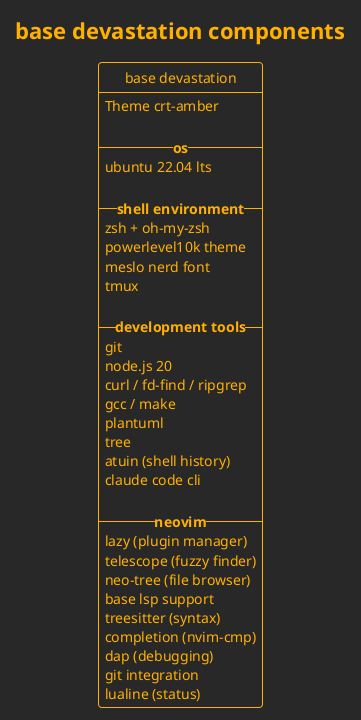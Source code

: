@startuml base_architecture

!theme crt-amber

title base devastation components

hide circle
hide stereotypes
class "base devastation" as BaseDev {
  Theme crt-amber
  
  -- <b>os</b> --
  ubuntu 22.04 lts
  
  -- <b>shell environment</b> --
  zsh + oh-my-zsh
  powerlevel10k theme
  meslo nerd font
  tmux
  
  -- <b>development tools</b> --
  git
  node.js 20
  curl / fd-find / ripgrep
  gcc / make
  plantuml
  tree
  atuin (shell history)
  claude code cli
  
  -- <b>neovim</b> --
  lazy (plugin manager)
  telescope (fuzzy finder)
  neo-tree (file browser)
  base lsp support
  treesitter (syntax)
  completion (nvim-cmp)
  dap (debugging)
  git integration
  lualine (status)
}

@enduml
